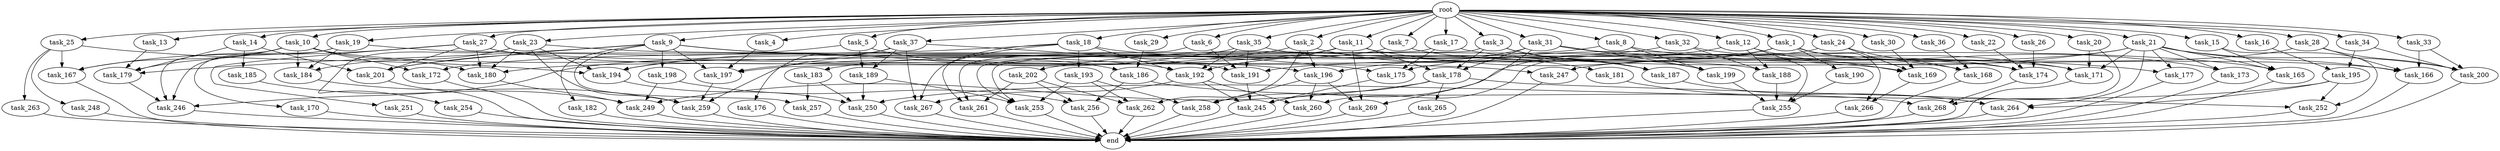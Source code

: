 digraph G {
  root [size="0.000000"];
  task_11 [size="1024.000000"];
  task_256 [size="1769526525952.000000"];
  task_185 [size="858993459200.000000"];
  task_265 [size="137438953472.000000"];
  task_2 [size="1024.000000"];
  task_182 [size="77309411328.000000"];
  task_21 [size="1024.000000"];
  task_193 [size="858993459200.000000"];
  task_23 [size="1024.000000"];
  task_35 [size="1024.000000"];
  task_254 [size="549755813888.000000"];
  task_263 [size="309237645312.000000"];
  task_33 [size="1024.000000"];
  task_176 [size="858993459200.000000"];
  task_167 [size="1589137899520.000000"];
  task_14 [size="1024.000000"];
  task_261 [size="1864015806464.000000"];
  task_246 [size="1365799600128.000000"];
  task_178 [size="2087354105856.000000"];
  task_3 [size="1024.000000"];
  task_249 [size="970662608896.000000"];
  task_259 [size="1082331758592.000000"];
  task_269 [size="1468878815232.000000"];
  task_196 [size="1254130450432.000000"];
  task_187 [size="833223655424.000000"];
  task_179 [size="1829656068096.000000"];
  task_28 [size="1024.000000"];
  task_201 [size="1906965479424.000000"];
  task_257 [size="627065225216.000000"];
  task_22 [size="1024.000000"];
  task_165 [size="1829656068096.000000"];
  task_5 [size="1024.000000"];
  task_171 [size="987842478080.000000"];
  task_250 [size="1623497637888.000000"];
  task_173 [size="498216206336.000000"];
  task_183 [size="77309411328.000000"];
  task_9 [size="1024.000000"];
  task_168 [size="850403524608.000000"];
  task_267 [size="2413771620352.000000"];
  task_27 [size="1024.000000"];
  task_258 [size="463856467968.000000"];
  task_20 [size="1024.000000"];
  task_166 [size="1571958030336.000000"];
  task_199 [size="1606317768704.000000"];
  task_37 [size="1024.000000"];
  task_245 [size="1743756722176.000000"];
  task_194 [size="2576980377600.000000"];
  task_197 [size="558345748480.000000"];
  task_30 [size="1024.000000"];
  task_247 [size="730144440320.000000"];
  task_200 [size="1460288880640.000000"];
  task_252 [size="764504178688.000000"];
  task_186 [size="764504178688.000000"];
  task_198 [size="77309411328.000000"];
  task_251 [size="420906795008.000000"];
  task_172 [size="1717986918400.000000"];
  task_175 [size="919123001344.000000"];
  task_202 [size="214748364800.000000"];
  task_266 [size="1168231104512.000000"];
  task_8 [size="1024.000000"];
  task_191 [size="2448131358720.000000"];
  task_188 [size="841813590016.000000"];
  task_24 [size="1024.000000"];
  task_264 [size="1391569403904.000000"];
  task_31 [size="1024.000000"];
  task_12 [size="1024.000000"];
  task_32 [size="1024.000000"];
  task_189 [size="1408749273088.000000"];
  task_195 [size="730144440320.000000"];
  task_255 [size="1417339207680.000000"];
  end [size="0.000000"];
  task_10 [size="1024.000000"];
  task_29 [size="1024.000000"];
  task_1 [size="1024.000000"];
  task_34 [size="1024.000000"];
  task_268 [size="1417339207680.000000"];
  task_192 [size="3272765079552.000000"];
  task_4 [size="1024.000000"];
  task_13 [size="1024.000000"];
  task_260 [size="850403524608.000000"];
  task_36 [size="1024.000000"];
  task_170 [size="214748364800.000000"];
  task_16 [size="1024.000000"];
  task_181 [size="858993459200.000000"];
  task_15 [size="1024.000000"];
  task_177 [size="1116691496960.000000"];
  task_253 [size="1331439861760.000000"];
  task_248 [size="309237645312.000000"];
  task_18 [size="1024.000000"];
  task_26 [size="1024.000000"];
  task_180 [size="2525440770048.000000"];
  task_25 [size="1024.000000"];
  task_19 [size="1024.000000"];
  task_169 [size="403726925824.000000"];
  task_184 [size="1623497637888.000000"];
  task_17 [size="1024.000000"];
  task_190 [size="309237645312.000000"];
  task_262 [size="910533066752.000000"];
  task_6 [size="1024.000000"];
  task_7 [size="1024.000000"];
  task_174 [size="1460288880640.000000"];

  root -> task_11 [size="1.000000"];
  root -> task_28 [size="1.000000"];
  root -> task_10 [size="1.000000"];
  root -> task_20 [size="1.000000"];
  root -> task_2 [size="1.000000"];
  root -> task_4 [size="1.000000"];
  root -> task_13 [size="1.000000"];
  root -> task_21 [size="1.000000"];
  root -> task_16 [size="1.000000"];
  root -> task_22 [size="1.000000"];
  root -> task_15 [size="1.000000"];
  root -> task_36 [size="1.000000"];
  root -> task_33 [size="1.000000"];
  root -> task_1 [size="1.000000"];
  root -> task_5 [size="1.000000"];
  root -> task_14 [size="1.000000"];
  root -> task_18 [size="1.000000"];
  root -> task_26 [size="1.000000"];
  root -> task_6 [size="1.000000"];
  root -> task_25 [size="1.000000"];
  root -> task_24 [size="1.000000"];
  root -> task_9 [size="1.000000"];
  root -> task_23 [size="1.000000"];
  root -> task_3 [size="1.000000"];
  root -> task_19 [size="1.000000"];
  root -> task_27 [size="1.000000"];
  root -> task_35 [size="1.000000"];
  root -> task_17 [size="1.000000"];
  root -> task_31 [size="1.000000"];
  root -> task_12 [size="1.000000"];
  root -> task_32 [size="1.000000"];
  root -> task_34 [size="1.000000"];
  root -> task_37 [size="1.000000"];
  root -> task_30 [size="1.000000"];
  root -> task_8 [size="1.000000"];
  root -> task_7 [size="1.000000"];
  root -> task_29 [size="1.000000"];
  task_11 -> task_168 [size="679477248.000000"];
  task_11 -> task_269 [size="679477248.000000"];
  task_11 -> task_180 [size="679477248.000000"];
  task_11 -> task_178 [size="679477248.000000"];
  task_11 -> task_192 [size="679477248.000000"];
  task_256 -> end [size="1.000000"];
  task_185 -> task_249 [size="301989888.000000"];
  task_265 -> end [size="1.000000"];
  task_2 -> task_196 [size="134217728.000000"];
  task_2 -> task_197 [size="134217728.000000"];
  task_2 -> task_187 [size="134217728.000000"];
  task_2 -> task_262 [size="134217728.000000"];
  task_182 -> end [size="1.000000"];
  task_21 -> task_191 [size="411041792.000000"];
  task_21 -> task_173 [size="411041792.000000"];
  task_21 -> task_177 [size="411041792.000000"];
  task_21 -> task_200 [size="411041792.000000"];
  task_21 -> task_166 [size="411041792.000000"];
  task_21 -> task_175 [size="411041792.000000"];
  task_21 -> task_171 [size="411041792.000000"];
  task_21 -> task_264 [size="411041792.000000"];
  task_21 -> task_165 [size="411041792.000000"];
  task_193 -> task_258 [size="75497472.000000"];
  task_193 -> task_253 [size="75497472.000000"];
  task_193 -> task_262 [size="75497472.000000"];
  task_23 -> task_180 [size="536870912.000000"];
  task_23 -> task_254 [size="536870912.000000"];
  task_23 -> task_194 [size="536870912.000000"];
  task_23 -> task_188 [size="536870912.000000"];
  task_23 -> task_259 [size="536870912.000000"];
  task_23 -> task_184 [size="536870912.000000"];
  task_35 -> task_191 [size="838860800.000000"];
  task_35 -> task_181 [size="838860800.000000"];
  task_35 -> task_194 [size="838860800.000000"];
  task_35 -> task_192 [size="838860800.000000"];
  task_254 -> end [size="1.000000"];
  task_263 -> end [size="1.000000"];
  task_33 -> task_200 [size="411041792.000000"];
  task_33 -> task_166 [size="411041792.000000"];
  task_176 -> end [size="1.000000"];
  task_167 -> end [size="1.000000"];
  task_14 -> task_179 [size="838860800.000000"];
  task_14 -> task_185 [size="838860800.000000"];
  task_14 -> task_201 [size="838860800.000000"];
  task_261 -> end [size="1.000000"];
  task_246 -> end [size="1.000000"];
  task_178 -> task_245 [size="134217728.000000"];
  task_178 -> task_249 [size="134217728.000000"];
  task_178 -> task_252 [size="134217728.000000"];
  task_178 -> task_265 [size="134217728.000000"];
  task_3 -> task_199 [size="679477248.000000"];
  task_3 -> task_178 [size="679477248.000000"];
  task_3 -> task_187 [size="679477248.000000"];
  task_3 -> task_253 [size="679477248.000000"];
  task_249 -> end [size="1.000000"];
  task_259 -> end [size="1.000000"];
  task_269 -> end [size="1.000000"];
  task_196 -> task_258 [size="75497472.000000"];
  task_196 -> task_269 [size="75497472.000000"];
  task_196 -> task_260 [size="75497472.000000"];
  task_187 -> task_264 [size="838860800.000000"];
  task_179 -> task_246 [size="75497472.000000"];
  task_28 -> task_247 [size="301989888.000000"];
  task_28 -> task_200 [size="301989888.000000"];
  task_28 -> task_166 [size="301989888.000000"];
  task_201 -> end [size="1.000000"];
  task_257 -> end [size="1.000000"];
  task_22 -> task_174 [size="411041792.000000"];
  task_165 -> end [size="1.000000"];
  task_5 -> task_186 [size="536870912.000000"];
  task_5 -> task_201 [size="536870912.000000"];
  task_5 -> task_189 [size="536870912.000000"];
  task_171 -> end [size="1.000000"];
  task_250 -> end [size="1.000000"];
  task_173 -> end [size="1.000000"];
  task_183 -> task_250 [size="536870912.000000"];
  task_183 -> task_257 [size="536870912.000000"];
  task_9 -> task_179 [size="75497472.000000"];
  task_9 -> task_201 [size="75497472.000000"];
  task_9 -> task_198 [size="75497472.000000"];
  task_9 -> task_182 [size="75497472.000000"];
  task_9 -> task_175 [size="75497472.000000"];
  task_9 -> task_169 [size="75497472.000000"];
  task_9 -> task_197 [size="75497472.000000"];
  task_9 -> task_257 [size="75497472.000000"];
  task_168 -> end [size="1.000000"];
  task_267 -> end [size="1.000000"];
  task_27 -> task_180 [size="411041792.000000"];
  task_27 -> task_201 [size="411041792.000000"];
  task_27 -> task_196 [size="411041792.000000"];
  task_27 -> task_251 [size="411041792.000000"];
  task_27 -> task_247 [size="411041792.000000"];
  task_27 -> task_167 [size="411041792.000000"];
  task_258 -> end [size="1.000000"];
  task_20 -> task_171 [size="134217728.000000"];
  task_20 -> task_268 [size="134217728.000000"];
  task_166 -> end [size="1.000000"];
  task_199 -> task_255 [size="33554432.000000"];
  task_37 -> task_191 [size="838860800.000000"];
  task_37 -> task_176 [size="838860800.000000"];
  task_37 -> task_267 [size="838860800.000000"];
  task_37 -> task_194 [size="838860800.000000"];
  task_37 -> task_189 [size="838860800.000000"];
  task_245 -> end [size="1.000000"];
  task_194 -> task_250 [size="838860800.000000"];
  task_197 -> task_259 [size="33554432.000000"];
  task_30 -> task_169 [size="33554432.000000"];
  task_247 -> end [size="1.000000"];
  task_200 -> end [size="1.000000"];
  task_252 -> end [size="1.000000"];
  task_186 -> task_256 [size="838860800.000000"];
  task_186 -> task_268 [size="838860800.000000"];
  task_198 -> task_249 [size="209715200.000000"];
  task_198 -> task_256 [size="209715200.000000"];
  task_251 -> end [size="1.000000"];
  task_172 -> end [size="1.000000"];
  task_175 -> task_245 [size="679477248.000000"];
  task_202 -> task_256 [size="679477248.000000"];
  task_202 -> task_261 [size="679477248.000000"];
  task_202 -> task_262 [size="679477248.000000"];
  task_266 -> end [size="1.000000"];
  task_8 -> task_199 [size="209715200.000000"];
  task_8 -> task_171 [size="209715200.000000"];
  task_8 -> task_246 [size="209715200.000000"];
  task_191 -> task_245 [size="209715200.000000"];
  task_188 -> task_255 [size="838860800.000000"];
  task_24 -> task_168 [size="75497472.000000"];
  task_24 -> task_260 [size="75497472.000000"];
  task_24 -> task_169 [size="75497472.000000"];
  task_264 -> end [size="1.000000"];
  task_31 -> task_199 [size="679477248.000000"];
  task_31 -> task_196 [size="679477248.000000"];
  task_31 -> task_269 [size="679477248.000000"];
  task_31 -> task_177 [size="679477248.000000"];
  task_31 -> task_178 [size="679477248.000000"];
  task_12 -> task_169 [size="209715200.000000"];
  task_12 -> task_188 [size="209715200.000000"];
  task_12 -> task_202 [size="209715200.000000"];
  task_12 -> task_255 [size="209715200.000000"];
  task_32 -> task_173 [size="75497472.000000"];
  task_32 -> task_188 [size="75497472.000000"];
  task_32 -> task_183 [size="75497472.000000"];
  task_189 -> task_250 [size="134217728.000000"];
  task_189 -> task_253 [size="134217728.000000"];
  task_195 -> task_250 [size="75497472.000000"];
  task_195 -> task_252 [size="75497472.000000"];
  task_195 -> task_264 [size="75497472.000000"];
  task_255 -> end [size="1.000000"];
  task_10 -> task_179 [size="838860800.000000"];
  task_10 -> task_180 [size="838860800.000000"];
  task_10 -> task_246 [size="838860800.000000"];
  task_10 -> task_192 [size="838860800.000000"];
  task_10 -> task_172 [size="838860800.000000"];
  task_10 -> task_167 [size="838860800.000000"];
  task_10 -> task_184 [size="838860800.000000"];
  task_29 -> task_186 [size="209715200.000000"];
  task_1 -> task_258 [size="301989888.000000"];
  task_1 -> task_197 [size="301989888.000000"];
  task_1 -> task_266 [size="301989888.000000"];
  task_1 -> task_174 [size="301989888.000000"];
  task_1 -> task_190 [size="301989888.000000"];
  task_34 -> task_195 [size="301989888.000000"];
  task_34 -> task_200 [size="301989888.000000"];
  task_268 -> end [size="1.000000"];
  task_192 -> task_245 [size="679477248.000000"];
  task_192 -> task_267 [size="679477248.000000"];
  task_192 -> task_260 [size="679477248.000000"];
  task_4 -> task_197 [size="33554432.000000"];
  task_13 -> task_179 [size="33554432.000000"];
  task_260 -> end [size="1.000000"];
  task_36 -> task_168 [size="75497472.000000"];
  task_170 -> end [size="1.000000"];
  task_16 -> task_195 [size="411041792.000000"];
  task_181 -> task_264 [size="33554432.000000"];
  task_15 -> task_165 [size="536870912.000000"];
  task_15 -> task_252 [size="536870912.000000"];
  task_177 -> end [size="1.000000"];
  task_253 -> end [size="1.000000"];
  task_248 -> end [size="1.000000"];
  task_18 -> task_193 [size="838860800.000000"];
  task_18 -> task_261 [size="838860800.000000"];
  task_18 -> task_192 [size="838860800.000000"];
  task_18 -> task_172 [size="838860800.000000"];
  task_18 -> task_267 [size="838860800.000000"];
  task_18 -> task_165 [size="838860800.000000"];
  task_26 -> task_174 [size="301989888.000000"];
  task_180 -> task_249 [size="301989888.000000"];
  task_25 -> task_194 [size="301989888.000000"];
  task_25 -> task_167 [size="301989888.000000"];
  task_25 -> task_263 [size="301989888.000000"];
  task_25 -> task_248 [size="301989888.000000"];
  task_19 -> task_171 [size="209715200.000000"];
  task_19 -> task_170 [size="209715200.000000"];
  task_19 -> task_246 [size="209715200.000000"];
  task_19 -> task_184 [size="209715200.000000"];
  task_169 -> task_266 [size="838860800.000000"];
  task_184 -> task_259 [size="75497472.000000"];
  task_17 -> task_175 [size="411041792.000000"];
  task_17 -> task_253 [size="411041792.000000"];
  task_17 -> task_166 [size="411041792.000000"];
  task_190 -> task_255 [size="301989888.000000"];
  task_262 -> end [size="1.000000"];
  task_6 -> task_191 [size="301989888.000000"];
  task_6 -> task_261 [size="301989888.000000"];
  task_7 -> task_174 [size="411041792.000000"];
  task_7 -> task_259 [size="411041792.000000"];
  task_174 -> task_268 [size="411041792.000000"];
}
